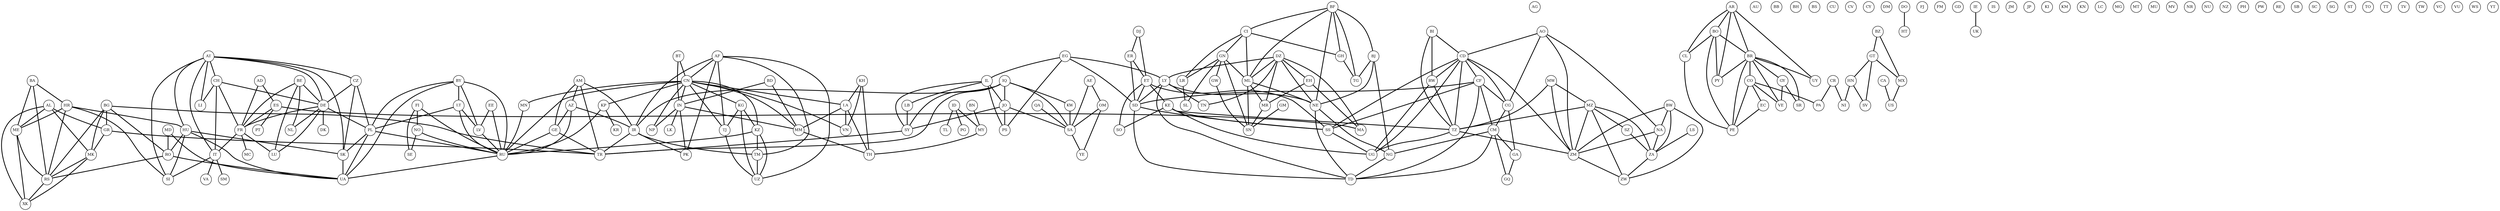strict graph States {
    node [fixedsize=true fontsize=10 height=0.4 width=0.4]
    overlap=false
    penwidth=7

    AD [pos="850.0,1800.0"]
    AE [pos="1450.0,1250.0"]
    AF [pos="1500.0,1600.0"]
    AG [pos="400.0,1200.0"]
    AL [pos="1000.0,1750.0"]
    AM [pos="1300.0,1750.0"]
    AO [pos="1050.0,550.0"]
    AR [pos="350.0,50.0"]
    AT [pos="1000.0,1950.0"]
    AU [pos="1950.0,250.0"]
    AZ [pos="1350.0,1700.0"]
    BA [pos="1100.0,1850.0"]
    BB [pos="450.0,1050.0"]
    BD [pos="1650.0,1300.0"]
    BE [pos="900.0,2050.0"]
    BF [pos="800.0,1000.0"]
    BG [pos="1200.0,1800.0"]
    BH [pos="1400.0,1350.0"]
    BI [pos="1200.0,700.0"]
    BJ [pos="850.0,950.0"]
    BN [pos="1800.0,850.0"]
    BO [pos="350.0,450.0"]
    BR [pos="500.0,500.0"]
    BS [pos="200.0,1300.0"]
    BT [pos="1650.0,1450.0"]
    BW [pos="1100.0,300.0"]
    BY [pos="1200.0,2100.0"]
    BZ [pos="100.0,1200.0"]
    CA [pos="50.0,2200.0"]
    CD [pos="1100.0,700.0"]
    CF [pos="1100.0,900.0"]
    CG [pos="1050.0,750.0"]
    CH [pos="900.0,1950.0"]
    CI [pos="750.0,900.0"]
    CL [pos="250.0,100.0"]
    CM [pos="950.0,900.0"]
    CN [pos="1750.0,1650.0"]
    CO [pos="250.0,850.0"]
    CR [pos="150.0,950.0"]
    CU [pos="200.0,1250.0"]
    CV [pos="550.0,1150.0"]
    CY [pos="1250.0,1650.0"]
    CZ [pos="1000.0,2050.0"]
    DE [pos="950.0,2050.0"]
    DJ [pos="1350.0,1000.0"]
    DK [pos="950.0,2150.0"]
    DM [pos="400.0,1150.0"]
    DO [pos="300.0,1200.0"]
    DZ [pos="850.0,1400.0"]
    EC [pos="200.0,750.0"]
    EE [pos="1200.0,2150.0"]
    EG [pos="1200.0,1350.0"]
    EH [pos="650.0,1300.0"]
    ER [pos="1300.0,1150.0"]
    ES [pos="750.0,1700.0"]
    ET [pos="1300.0,950.0"]
    FI [pos="1150.0,2200.0"]
    FJ [pos="2100.0,450.0"]
    FM [pos="2000.0,900.0"]
    FR [pos="850.0,1900.0"]
    GA [pos="1000.0,750.0"]
    GD [pos="400.0,1000.0"]
    GE [pos="1300.0,1800.0"]
    GH [pos="800.0,900.0"]
    GM [pos="600.0,1050.0"]
    GN [pos="700.0,950.0"]
    GQ [pos="950.0,800.0"]
    GR [pos="1150.0,1700.0"]
    GT [pos="100.0,1150.0"]
    GW [pos="650.0,1000.0"]
    GY [pos="450.0,850.0"]
    HN [pos="150.0,1150.0"]
    HR [pos="1100.0,1900.0"]
    HT [pos="250.0,1200.0"]
    HU [pos="1100.0,1950.0"]
    ID [pos="1800.0,750.0"]
    IE [pos="700.0,2100.0"]
    IL [pos="1250.0,1550.0"]
    IN [pos="1600.0,1250.0"]
    IQ [pos="1350.0,1550.0"]
    IR [pos="1400.0,1550.0"]
    IS [pos="550.0,2250.0"]
    IT [pos="950.0,1750.0"]
    JM [pos="200.0,1200.0"]
    JO [pos="1300.0,1500.0"]
    JP [pos="1950.0,1650.0"]
    KE [pos="1300.0,750.0"]
    KG [pos="1550.0,1750.0"]
    KH [pos="1800.0,1000.0"]
    KI [pos="0.0,700.0"]
    KM [pos="1300.0,550.0"]
    KN [pos="350.0,1200.0"]
    KP [pos="1900.0,1700.0"]
    KR [pos="1900.0,1650.0"]
    KW [pos="1400.0,1450.0"]
    KZ [pos="1550.0,1950.0"]
    LA [pos="1750.0,1250.0"]
    LB [pos="1250.0,1600.0"]
    LC [pos="400.0,1100.0"]
    LI [pos="950.0,2000.0"]
    LK [pos="1600.0,900.0"]
    LR [pos="700.0,900.0"]
    LS [pos="1200.0,200.0"]
    LT [pos="1100.0,2150.0"]
    LU [pos="900.0,2000.0"]
    LV [pos="1150.0,2150.0"]
    LY [pos="1050.0,1350.0"]
    MA [pos="700.0,1550.0"]
    MC [pos="900.0,1800.0"]
    MD [pos="1150.0,1950.0"]
    ME [pos="1050.0,1800.0"]
    MG [pos="1350.0,400.0"]
    MK [pos="1150.0,1750.0"]
    ML [pos="750.0,1200.0"]
    MM [pos="1700.0,1250.0"]
    MN [pos="1700.0,1950.0"]
    MR [pos="650.0,1250.0"]
    MT [pos="950.0,1650.0"]
    MU [pos="1450.0,350.0"]
    MV [pos="1550.0,850.0"]
    MW [pos="1200.0,500.0"]
    MX [pos="50.0,1300.0"]
    MY [pos="1750.0,850.0"]
    MZ [pos="1250.0,400.0"]
    NA [pos="1050.0,300.0"]
    NE [pos="900.0,1200.0"]
    NG [pos="900.0,950.0"]
    NI [pos="150.0,1050.0"]
    NL [pos="900.0,2100.0"]
    NO [pos="900.0,2250.0"]
    NP [pos="1600.0,1400.0"]
    NR [pos="2050.0,750.0"]
    NU [pos="0.0,400.0"]
    NZ [pos="2100.0,0.0"]
    OM [pos="1450.0,1200.0"]
    PA [pos="200.0,900.0"]
    PE [pos="250.0,600.0"]
    PG [pos="1950.0,650.0"]
    PH [pos="1850.0,1050.0"]
    PK [pos="1550.0,1450.0"]
    PL [pos="1050.0,2150.0"]
    PS [pos="1250.0,1500.0"]
    PT [pos="700.0,1700.0"]
    PW [pos="1950.0,900.0"]
    PY [pos="400.0,350.0"]
    QA [pos="1400.0,1300.0"]
    RE [pos="1400.0,350.0"]
    RO [pos="1200.0,1900.0"]
    RS [pos="1150.0,1850.0"]
    RU [pos="1700.0,2250.0"]
    RW [pos="1200.0,750.0"]
    SA [pos="1350.0,1300.0"]
    SB [pos="2050.0,600.0"]
    SC [pos="1400.0,700.0"]
    SD [pos="1200.0,1050.0"]
    SE [pos="1050.0,2200.0"]
    SG [pos="1750.0,800.0"]
    SI [pos="1050.0,1900.0"]
    SK [pos="1050.0,2000.0"]
    SL [pos="650.0,900.0"]
    SM [pos="900.0,1750.0"]
    SN [pos="650.0,1100.0"]
    SO [pos="1350.0,850.0"]
    SR [pos="500.0,850.0"]
    SS [pos="1200.0,900.0"]
    ST [pos="900.0,750.0"]
    SV [pos="100.0,1100.0"]
    SY [pos="1300.0,1600.0"]
    SZ [pos="1200.0,250.0"]
    TD [pos="1050.0,1150.0"]
    TG [pos="850.0,900.0"]
    TH [pos="1700.0,1150.0"]
    TJ [pos="1550.0,1700.0"]
    TL [pos="1900.0,600.0"]
    TM [pos="1450.0,1700.0"]
    TN [pos="950.0,1600.0"]
    TO [pos="0.0,350.0"]
    TR [pos="1250.0,1700.0"]
    TT [pos="400.0,950.0"]
    TV [pos="2100.0,650.0"]
    TW [pos="1850.0,1300.0"]
    TZ [pos="1250.0,650.0"]
    UA [pos="1200.0,2000.0"]
    UG [pos="1200.0,800.0"]
    UK [pos="850.0,2150.0"]
    US [pos="50.0,1650.0"]
    UY [pos="500.0,150.0"]
    UZ [pos="1500.0,1750.0"]
    VA [pos="950.0,1700.0"]
    VC [pos="400.0,1050.0"]
    VE [pos="350.0,900.0"]
    VN [pos="1800.0,1100.0"]
    VU [pos="2050.0,450.0"]
    WS [pos="0.0,500.0"]
    XK [pos="1100.0,1800.0"]
    YE [pos="1400.0,1150.0"]
    YT [pos="1300.0,500.0"]
    ZA [pos="1150.0,200.0"]
    ZM [pos="1150.0,500.0"]
    ZW [pos="1150.0,400.0"]

    AD -- ES [style=bold color=black]
    AD -- FR [style=bold color=black]
    AE -- OM [style=bold color=black]
    AE -- SA [style=bold color=black]
    AF -- CN [style=bold color=black]
    AF -- IR [style=bold color=black]
    AF -- PK [style=bold color=black]
    AF -- TJ [style=bold color=black]
    AF -- TM [style=bold color=black]
    AF -- UZ [style=bold color=black]
    AL -- GR [style=bold color=black]
    AL -- ME [style=bold color=black]
    AL -- MK [style=bold color=black]
    AL -- XK [style=bold color=black]
    AM -- AZ [style=bold color=black]
    AM -- GE [style=bold color=black]
    AM -- IR [style=bold color=black]
    AM -- TR [style=bold color=black]
    AO -- CD [style=bold color=black]
    AO -- CG [style=bold color=black]
    AO -- NA [style=bold color=black]
    AO -- ZM [style=bold color=black]
    AR -- BO [style=bold color=black]
    AR -- BR [style=bold color=black]
    AR -- CL [style=bold color=black]
    AR -- PY [style=bold color=black]
    AR -- UY [style=bold color=black]
    AT -- CZ [style=bold color=black]
    AT -- DE [style=bold color=black]
    AT -- HU [style=bold color=black]
    AT -- IT [style=bold color=black]
    AT -- SI [style=bold color=black]
    AT -- SK [style=bold color=black]
    AZ -- GE [style=bold color=black]
    AZ -- IR [style=bold color=black]
    AZ -- RU [style=bold color=black]
    BA -- HR [style=bold color=black]
    BA -- ME [style=bold color=black]
    BA -- RS [style=bold color=black]
    BD -- IN [style=bold color=black]
    BD -- MM [style=bold color=black]
    BE -- DE [style=bold color=black]
    BE -- FR [style=bold color=black]
    BE -- LU [style=bold color=black]
    BE -- NL [style=bold color=black]
    BF -- BJ [style=bold color=black]
    BF -- CI [style=bold color=black]
    BF -- GH [style=bold color=black]
    BF -- ML [style=bold color=black]
    BF -- NE [style=bold color=black]
    BF -- TG [style=bold color=black]
    BG -- GR [style=bold color=black]
    BG -- RO [style=bold color=black]
    BG -- RS [style=bold color=black]
    BI -- CD [style=bold color=black]
    BI -- RW [style=bold color=black]
    BI -- TZ [style=bold color=black]
    BJ -- NE [style=bold color=black]
    BJ -- NG [style=bold color=black]
    BJ -- TG [style=bold color=black]
    BN -- MY [style=bold color=black]
    BO -- BR [style=bold color=black]
    BO -- CL [style=bold color=black]
    BO -- PE [style=bold color=black]
    BO -- PY [style=bold color=black]
    BR -- CO [style=bold color=black]
    BR -- GY [style=bold color=black]
    BR -- PE [style=bold color=black]
    BR -- PY [style=bold color=black]
    BR -- SR [style=bold color=black]
    BR -- UY [style=bold color=black]
    BR -- VE [style=bold color=black]
    BT -- CN [style=bold color=black]
    BT -- IN [style=bold color=black]
    BW -- NA [style=bold color=black]
    BW -- ZA [style=bold color=black]
    BW -- ZM [style=bold color=black]
    BW -- ZW [style=bold color=black]
    BY -- LT [style=bold color=black]
    BY -- LV [style=bold color=black]
    BY -- PL [style=bold color=black]
    BY -- UA [style=bold color=black]
    BZ -- GT [style=bold color=black]
    BZ -- MX [style=bold color=black]
    CA -- US [style=bold color=black]
    CD -- CF [style=bold color=black]
    CD -- CG [style=bold color=black]
    CD -- RW [style=bold color=black]
    CD -- SS [style=bold color=black]
    CD -- TZ [style=bold color=black]
    CD -- UG [style=bold color=black]
    CD -- ZM [style=bold color=black]
    CF -- CG [style=bold color=black]
    CF -- CM [style=bold color=black]
    CF -- SD [style=bold color=black]
    CF -- SS [style=bold color=black]
    CF -- TD [style=bold color=black]
    CG -- CM [style=bold color=black]
    CG -- GA [style=bold color=black]
    AT -- CH [style=bold color=black]
    CH -- DE [style=bold color=black]
    CH -- FR [style=bold color=black]
    CH -- IT [style=bold color=black]
    CH -- LI [style=bold color=black]
    CI -- GH [style=bold color=black]
    CI -- GN [style=bold color=black]
    CI -- LR [style=bold color=black]
    CI -- ML [style=bold color=black]
    CL -- PE [style=bold color=black]
    CM -- GA [style=bold color=black]
    CM -- GQ [style=bold color=black]
    CM -- NG [style=bold color=black]
    CM -- TD [style=bold color=black]
    CN -- IN [style=bold color=black]
    CN -- KG [style=bold color=black]
    CN -- KP [style=bold color=black]
    CN -- KZ [style=bold color=black]
    CN -- LA [style=bold color=black]
    CN -- MM [style=bold color=black]
    CN -- MN [style=bold color=black]
    CN -- NP [style=bold color=black]
    CN -- RU [style=bold color=black]
    CN -- TJ [style=bold color=black]
    CN -- VN [style=bold color=black]
    CO -- EC [style=bold color=black]
    CO -- PA [style=bold color=black]
    CO -- PE [style=bold color=black]
    CO -- VE [style=bold color=black]
    CR -- NI [style=bold color=black]
    CR -- PA [style=bold color=black]
    CZ -- DE [style=bold color=black]
    CZ -- PL [style=bold color=black]
    CZ -- SK [style=bold color=black]
    DE -- DK [style=bold color=black]
    DE -- FR [style=bold color=black]
    DE -- LU [style=bold color=black]
    DE -- NL [style=bold color=black]
    DE -- PL [style=bold color=black]
    DJ -- ER [style=bold color=black]
    DJ -- ET [style=bold color=black]
    DO -- HT [style=bold color=black]
    DZ -- EH [style=bold color=black]
    DZ -- LY [style=bold color=black]
    DZ -- MA [style=bold color=black]
    DZ -- ML [style=bold color=black]
    DZ -- MR [style=bold color=black]
    DZ -- NE [style=bold color=black]
    DZ -- TN [style=bold color=black]
    EC -- PE [style=bold color=black]
    EE -- LV [style=bold color=black]
    EG -- IL [style=bold color=black]
    EG -- LY [style=bold color=black]
    EG -- PS [style=bold color=black]
    EG -- SD [style=bold color=black]
    EH -- MA [style=bold color=black]
    EH -- MR [style=bold color=black]
    ER -- ET [style=bold color=black]
    ER -- SD [style=bold color=black]
    ES -- FR [style=bold color=black]
    ES -- PT [style=bold color=black]
    ET -- KE [style=bold color=black]
    ET -- SD [style=bold color=black]
    ET -- SO [style=bold color=black]
    ET -- SS [style=bold color=black]
    FI -- SE [style=bold color=black]
    FR -- IT [style=bold color=black]
    FR -- LU [style=bold color=black]
    GA -- GQ [style=bold color=black]
    GE -- RU [style=bold color=black]
    GE -- TR [style=bold color=black]
    GH -- TG [style=bold color=black]
    GM -- SN [style=bold color=black]
    GN -- GW [style=bold color=black]
    GN -- LR [style=bold color=black]
    GN -- ML [style=bold color=black]
    GN -- SL [style=bold color=black]
    GN -- SN [style=bold color=black]
    GT -- HN [style=bold color=black]
    GT -- MX [style=bold color=black]
    GT -- SV [style=bold color=black]
    GW -- SN [style=bold color=black]
    GY -- SR [style=bold color=black]
    GY -- VE [style=bold color=black]
    HN -- NI [style=bold color=black]
    HN -- SV [style=bold color=black]
    HR -- HU [style=bold color=black]
    HR -- RS [style=bold color=black]
    HR -- SI [style=bold color=black]
    HU -- RO [style=bold color=black]
    HU -- SI [style=bold color=black]
    HU -- SK [style=bold color=black]
    ID -- MY [style=bold color=black]
    ID -- PG [style=bold color=black]
    ID -- TL [style=bold color=black]
    IE -- UK [style=bold color=black]
    IL -- JO [style=bold color=black]
    IL -- LB [style=bold color=black]
    IL -- PS [style=bold color=black]
    IL -- SY [style=bold color=black]
    IN -- LK [style=bold color=black]
    IN -- MM [style=bold color=black]
    IN -- NP [style=bold color=black]
    IN -- PK [style=bold color=black]
    IQ -- IR [style=bold color=black]
    IQ -- JO [style=bold color=black]
    IQ -- KW [style=bold color=black]
    IQ -- SA [style=bold color=black]
    IQ -- SY [style=bold color=black]
    IQ -- TR [style=bold color=black]
    IR -- PK [style=bold color=black]
    IR -- TM [style=bold color=black]
    IR -- TR [style=bold color=black]
    IT -- SI [style=bold color=black]
    JO -- PS [style=bold color=black]
    JO -- SA [style=bold color=black]
    JO -- SY [style=bold color=black]
    KE -- SO [style=bold color=black]
    KE -- SS [style=bold color=black]
    KE -- TZ [style=bold color=black]
    KE -- UG [style=bold color=black]
    KG -- KZ [style=bold color=black]
    KG -- TJ [style=bold color=black]
    KG -- UZ [style=bold color=black]
    KH -- LA [style=bold color=black]
    KH -- TH [style=bold color=black]
    KH -- VN [style=bold color=black]
    KP -- KR [style=bold color=black]
    KP -- RU [style=bold color=black]
    KW -- SA [style=bold color=black]
    KZ -- RU [style=bold color=black]
    KZ -- TM [style=bold color=black]
    KZ -- UZ [style=bold color=black]
    LA -- MM [style=bold color=black]
    LA -- TH [style=bold color=black]
    LA -- VN [style=bold color=black]
    LB -- SY [style=bold color=black]
    AT -- LI [style=bold color=black]
    LR -- SL [style=bold color=black]
    LS -- ZA [style=bold color=black]
    LT -- LV [style=bold color=black]
    LT -- PL [style=bold color=black]
    LY -- NE [style=bold color=black]
    LY -- SD [style=bold color=black]
    LY -- TD [style=bold color=black]
    LY -- TN [style=bold color=black]
    ES -- MA [style=bold color=black]
    FR -- MC [style=bold color=black]
    MD -- RO [style=bold color=black]
    MD -- UA [style=bold color=black]
    HR -- ME [style=bold color=black]
    ME -- RS [style=bold color=black]
    ME -- XK [style=bold color=black]
    BG -- MK [style=bold color=black]
    GR -- MK [style=bold color=black]
    MK -- RS [style=bold color=black]
    MK -- XK [style=bold color=black]
    ML -- MR [style=bold color=black]
    ML -- NE [style=bold color=black]
    ML -- SN [style=bold color=black]
    MM -- TH [style=bold color=black]
    MN -- RU [style=bold color=black]
    MR -- SN [style=bold color=black]
    MW -- MZ [style=bold color=black]
    MW -- TZ [style=bold color=black]
    MW -- ZM [style=bold color=black]
    MX -- US [style=bold color=black]
    MY -- TH [style=bold color=black]
    MZ -- SZ [style=bold color=black]
    MZ -- TZ [style=bold color=black]
    MZ -- ZA [style=bold color=black]
    MZ -- ZM [style=bold color=black]
    MZ -- ZW [style=bold color=black]
    NA -- ZA [style=bold color=black]
    NA -- ZM [style=bold color=black]
    NE -- NG [style=bold color=black]
    NE -- TD [style=bold color=black]
    NG -- TD [style=bold color=black]
    FI -- NO [style=bold color=black]
    NO -- SE [style=bold color=black]
    OM -- SA [style=bold color=black]
    OM -- YE [style=bold color=black]
    PL -- SK [style=bold color=black]
    QA -- SA [style=bold color=black]
    RO -- RS [style=bold color=black]
    BY -- RU [style=bold color=black]
    EE -- RU [style=bold color=black]
    FI -- RU [style=bold color=black]
    LT -- RU [style=bold color=black]
    LV -- RU [style=bold color=black]
    NO -- RU [style=bold color=black]
    PL -- RU [style=bold color=black]
    RU -- UA [style=bold color=black]
    RW -- TZ [style=bold color=black]
    RW -- UG [style=bold color=black]
    SA -- YE [style=bold color=black]
    SD -- SS [style=bold color=black]
    SD -- TD [style=bold color=black]
    IT -- SM [style=bold color=black]
    SS -- UG [style=bold color=black]
    SY -- TR [style=bold color=black]
    SZ -- ZA [style=bold color=black]
    TJ -- UZ [style=bold color=black]
    TM -- UZ [style=bold color=black]
    BG -- TR [style=bold color=black]
    GR -- TR [style=bold color=black]
    TZ -- UG [style=bold color=black]
    TZ -- ZM [style=bold color=black]
    HU -- UA [style=bold color=black]
    PL -- UA [style=bold color=black]
    RO -- UA [style=bold color=black]
    SK -- UA [style=bold color=black]
    IT -- VA [style=bold color=black]
    RS -- XK [style=bold color=black]
    ZA -- ZW [style=bold color=black]
    ZM -- ZW [style=bold color=black]

}
